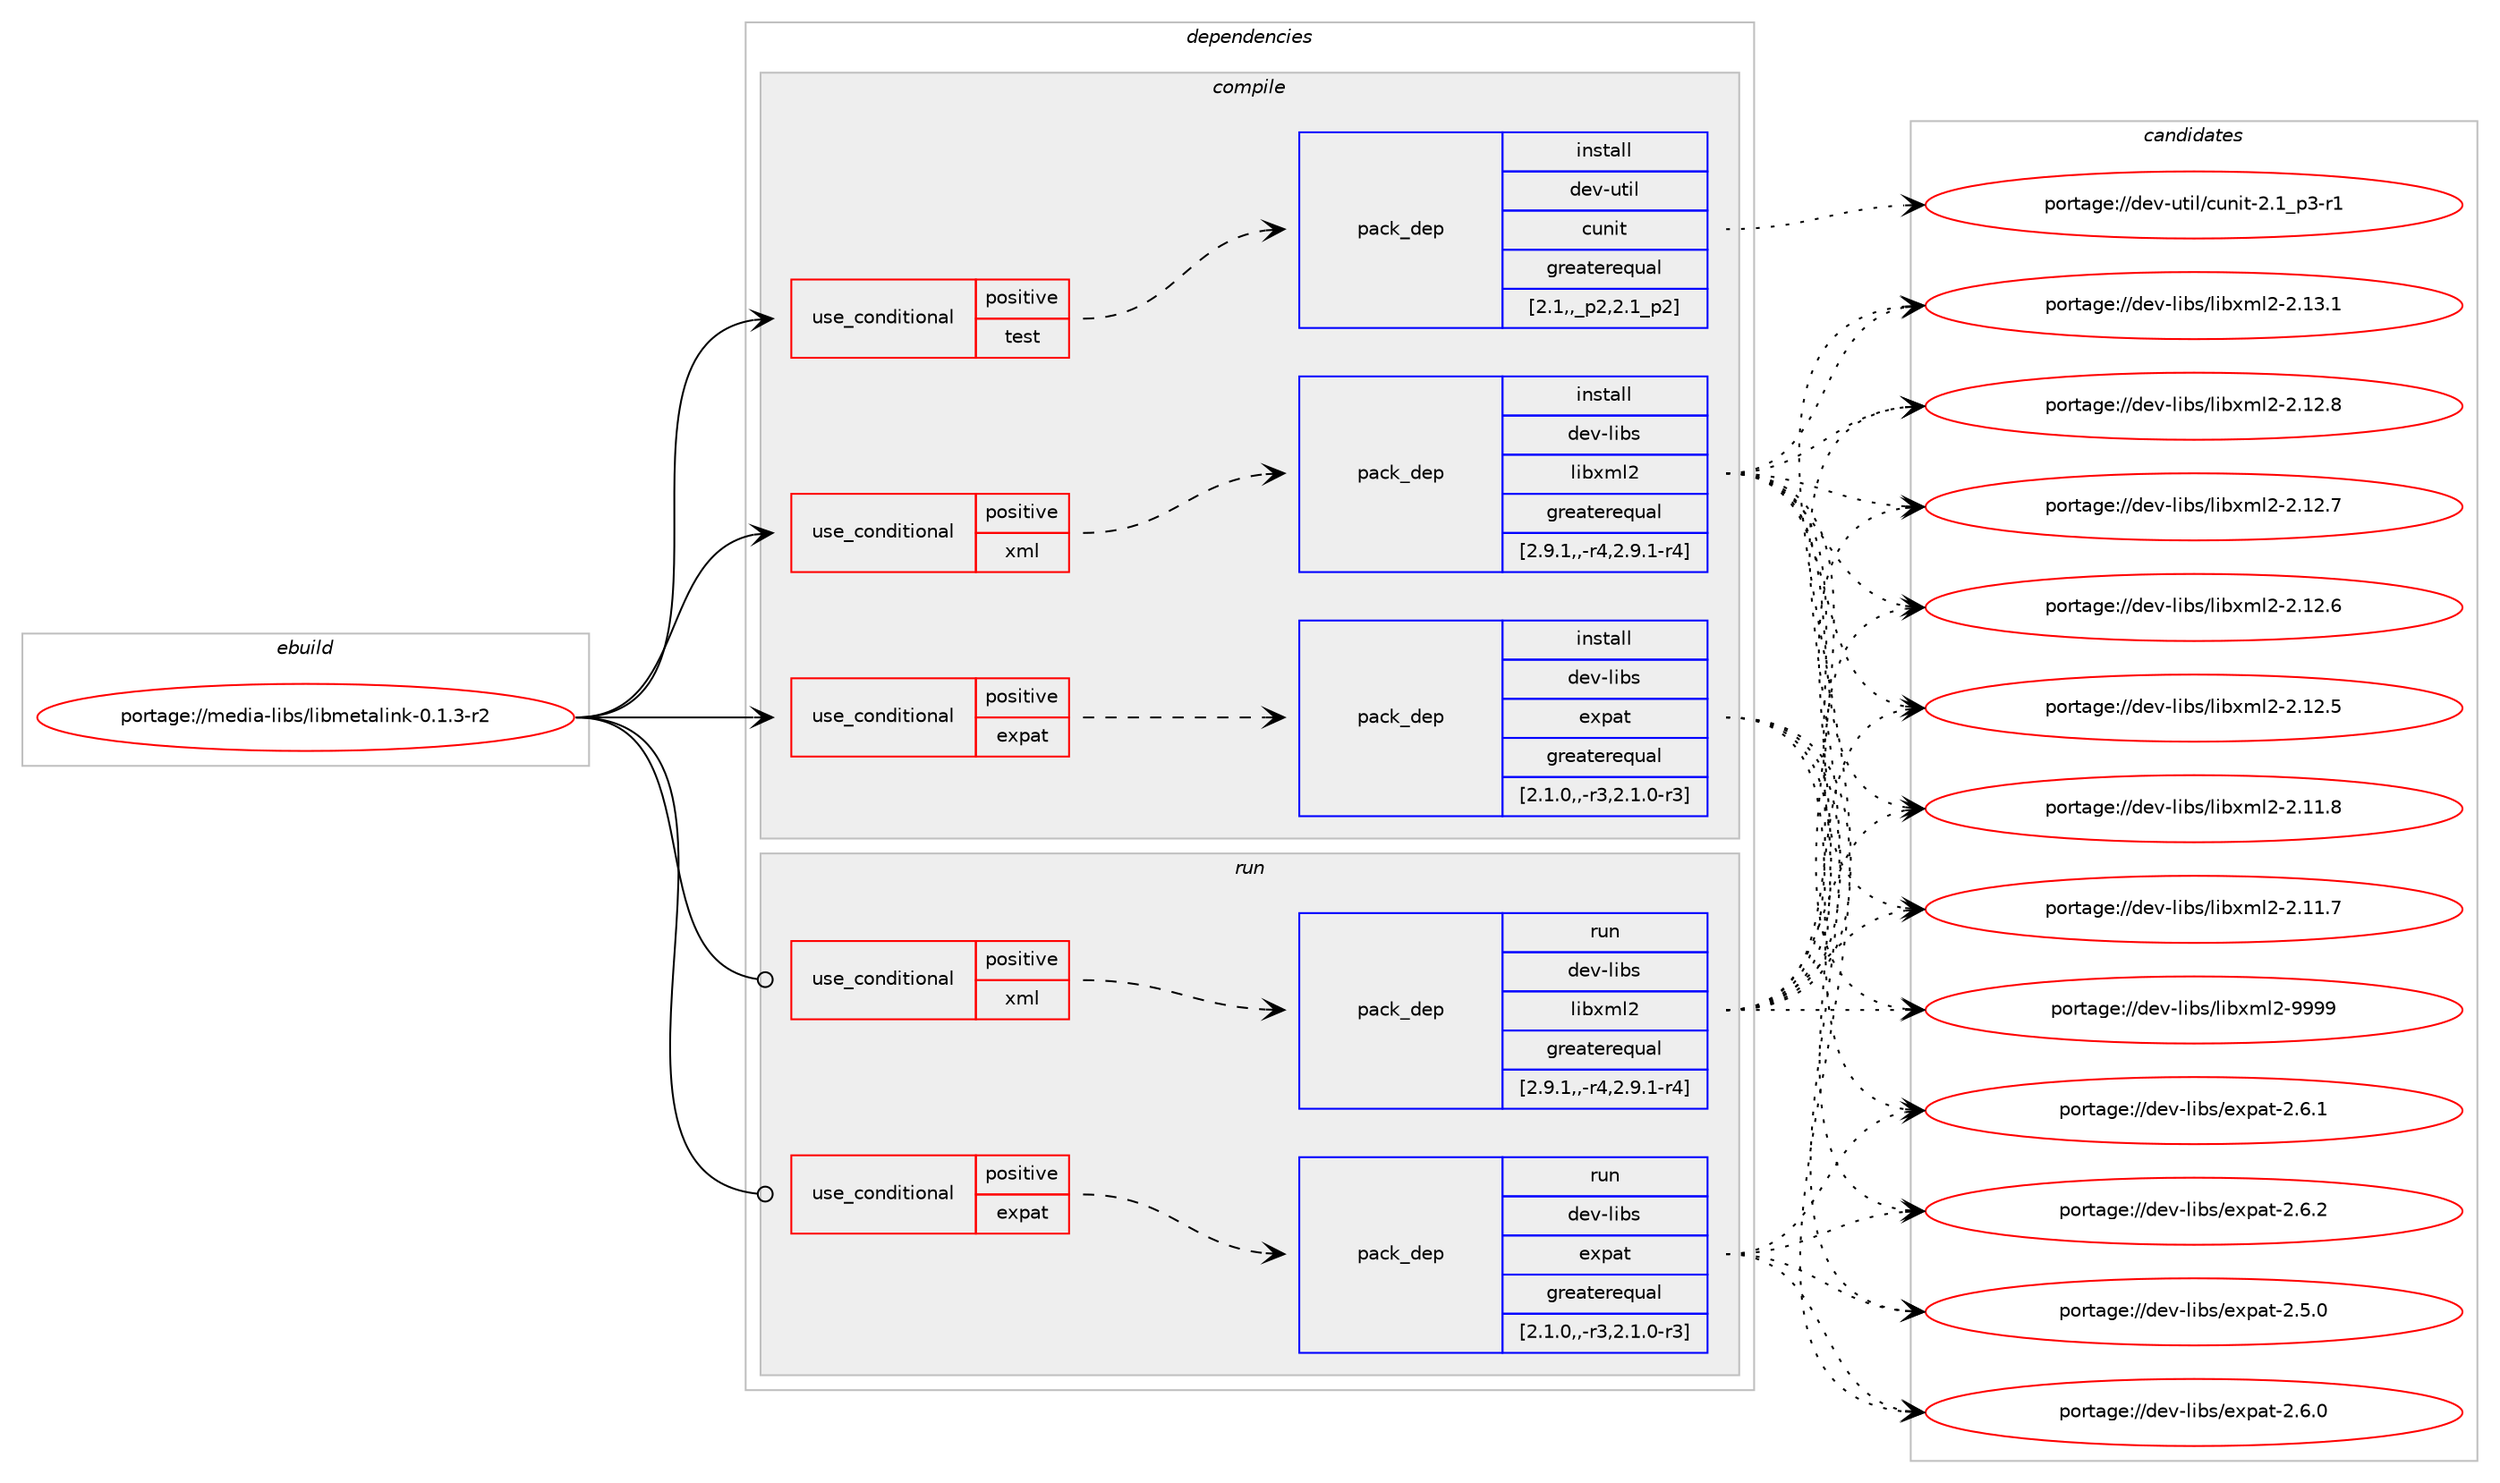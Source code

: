 digraph prolog {

# *************
# Graph options
# *************

newrank=true;
concentrate=true;
compound=true;
graph [rankdir=LR,fontname=Helvetica,fontsize=10,ranksep=1.5];#, ranksep=2.5, nodesep=0.2];
edge  [arrowhead=vee];
node  [fontname=Helvetica,fontsize=10];

# **********
# The ebuild
# **********

subgraph cluster_leftcol {
color=gray;
label=<<i>ebuild</i>>;
id [label="portage://media-libs/libmetalink-0.1.3-r2", color=red, width=4, href="../media-libs/libmetalink-0.1.3-r2.svg"];
}

# ****************
# The dependencies
# ****************

subgraph cluster_midcol {
color=gray;
label=<<i>dependencies</i>>;
subgraph cluster_compile {
fillcolor="#eeeeee";
style=filled;
label=<<i>compile</i>>;
subgraph cond75688 {
dependency299708 [label=<<TABLE BORDER="0" CELLBORDER="1" CELLSPACING="0" CELLPADDING="4"><TR><TD ROWSPAN="3" CELLPADDING="10">use_conditional</TD></TR><TR><TD>positive</TD></TR><TR><TD>expat</TD></TR></TABLE>>, shape=none, color=red];
subgraph pack221658 {
dependency299709 [label=<<TABLE BORDER="0" CELLBORDER="1" CELLSPACING="0" CELLPADDING="4" WIDTH="220"><TR><TD ROWSPAN="6" CELLPADDING="30">pack_dep</TD></TR><TR><TD WIDTH="110">install</TD></TR><TR><TD>dev-libs</TD></TR><TR><TD>expat</TD></TR><TR><TD>greaterequal</TD></TR><TR><TD>[2.1.0,,-r3,2.1.0-r3]</TD></TR></TABLE>>, shape=none, color=blue];
}
dependency299708:e -> dependency299709:w [weight=20,style="dashed",arrowhead="vee"];
}
id:e -> dependency299708:w [weight=20,style="solid",arrowhead="vee"];
subgraph cond75689 {
dependency299710 [label=<<TABLE BORDER="0" CELLBORDER="1" CELLSPACING="0" CELLPADDING="4"><TR><TD ROWSPAN="3" CELLPADDING="10">use_conditional</TD></TR><TR><TD>positive</TD></TR><TR><TD>test</TD></TR></TABLE>>, shape=none, color=red];
subgraph pack221659 {
dependency299711 [label=<<TABLE BORDER="0" CELLBORDER="1" CELLSPACING="0" CELLPADDING="4" WIDTH="220"><TR><TD ROWSPAN="6" CELLPADDING="30">pack_dep</TD></TR><TR><TD WIDTH="110">install</TD></TR><TR><TD>dev-util</TD></TR><TR><TD>cunit</TD></TR><TR><TD>greaterequal</TD></TR><TR><TD>[2.1,,_p2,2.1_p2]</TD></TR></TABLE>>, shape=none, color=blue];
}
dependency299710:e -> dependency299711:w [weight=20,style="dashed",arrowhead="vee"];
}
id:e -> dependency299710:w [weight=20,style="solid",arrowhead="vee"];
subgraph cond75690 {
dependency299712 [label=<<TABLE BORDER="0" CELLBORDER="1" CELLSPACING="0" CELLPADDING="4"><TR><TD ROWSPAN="3" CELLPADDING="10">use_conditional</TD></TR><TR><TD>positive</TD></TR><TR><TD>xml</TD></TR></TABLE>>, shape=none, color=red];
subgraph pack221660 {
dependency299713 [label=<<TABLE BORDER="0" CELLBORDER="1" CELLSPACING="0" CELLPADDING="4" WIDTH="220"><TR><TD ROWSPAN="6" CELLPADDING="30">pack_dep</TD></TR><TR><TD WIDTH="110">install</TD></TR><TR><TD>dev-libs</TD></TR><TR><TD>libxml2</TD></TR><TR><TD>greaterequal</TD></TR><TR><TD>[2.9.1,,-r4,2.9.1-r4]</TD></TR></TABLE>>, shape=none, color=blue];
}
dependency299712:e -> dependency299713:w [weight=20,style="dashed",arrowhead="vee"];
}
id:e -> dependency299712:w [weight=20,style="solid",arrowhead="vee"];
}
subgraph cluster_compileandrun {
fillcolor="#eeeeee";
style=filled;
label=<<i>compile and run</i>>;
}
subgraph cluster_run {
fillcolor="#eeeeee";
style=filled;
label=<<i>run</i>>;
subgraph cond75691 {
dependency299714 [label=<<TABLE BORDER="0" CELLBORDER="1" CELLSPACING="0" CELLPADDING="4"><TR><TD ROWSPAN="3" CELLPADDING="10">use_conditional</TD></TR><TR><TD>positive</TD></TR><TR><TD>expat</TD></TR></TABLE>>, shape=none, color=red];
subgraph pack221661 {
dependency299715 [label=<<TABLE BORDER="0" CELLBORDER="1" CELLSPACING="0" CELLPADDING="4" WIDTH="220"><TR><TD ROWSPAN="6" CELLPADDING="30">pack_dep</TD></TR><TR><TD WIDTH="110">run</TD></TR><TR><TD>dev-libs</TD></TR><TR><TD>expat</TD></TR><TR><TD>greaterequal</TD></TR><TR><TD>[2.1.0,,-r3,2.1.0-r3]</TD></TR></TABLE>>, shape=none, color=blue];
}
dependency299714:e -> dependency299715:w [weight=20,style="dashed",arrowhead="vee"];
}
id:e -> dependency299714:w [weight=20,style="solid",arrowhead="odot"];
subgraph cond75692 {
dependency299716 [label=<<TABLE BORDER="0" CELLBORDER="1" CELLSPACING="0" CELLPADDING="4"><TR><TD ROWSPAN="3" CELLPADDING="10">use_conditional</TD></TR><TR><TD>positive</TD></TR><TR><TD>xml</TD></TR></TABLE>>, shape=none, color=red];
subgraph pack221662 {
dependency299717 [label=<<TABLE BORDER="0" CELLBORDER="1" CELLSPACING="0" CELLPADDING="4" WIDTH="220"><TR><TD ROWSPAN="6" CELLPADDING="30">pack_dep</TD></TR><TR><TD WIDTH="110">run</TD></TR><TR><TD>dev-libs</TD></TR><TR><TD>libxml2</TD></TR><TR><TD>greaterequal</TD></TR><TR><TD>[2.9.1,,-r4,2.9.1-r4]</TD></TR></TABLE>>, shape=none, color=blue];
}
dependency299716:e -> dependency299717:w [weight=20,style="dashed",arrowhead="vee"];
}
id:e -> dependency299716:w [weight=20,style="solid",arrowhead="odot"];
}
}

# **************
# The candidates
# **************

subgraph cluster_choices {
rank=same;
color=gray;
label=<<i>candidates</i>>;

subgraph choice221658 {
color=black;
nodesep=1;
choice10010111845108105981154710112011297116455046544650 [label="portage://dev-libs/expat-2.6.2", color=red, width=4,href="../dev-libs/expat-2.6.2.svg"];
choice10010111845108105981154710112011297116455046544649 [label="portage://dev-libs/expat-2.6.1", color=red, width=4,href="../dev-libs/expat-2.6.1.svg"];
choice10010111845108105981154710112011297116455046544648 [label="portage://dev-libs/expat-2.6.0", color=red, width=4,href="../dev-libs/expat-2.6.0.svg"];
choice10010111845108105981154710112011297116455046534648 [label="portage://dev-libs/expat-2.5.0", color=red, width=4,href="../dev-libs/expat-2.5.0.svg"];
dependency299709:e -> choice10010111845108105981154710112011297116455046544650:w [style=dotted,weight="100"];
dependency299709:e -> choice10010111845108105981154710112011297116455046544649:w [style=dotted,weight="100"];
dependency299709:e -> choice10010111845108105981154710112011297116455046544648:w [style=dotted,weight="100"];
dependency299709:e -> choice10010111845108105981154710112011297116455046534648:w [style=dotted,weight="100"];
}
subgraph choice221659 {
color=black;
nodesep=1;
choice1001011184511711610510847991171101051164550464995112514511449 [label="portage://dev-util/cunit-2.1_p3-r1", color=red, width=4,href="../dev-util/cunit-2.1_p3-r1.svg"];
dependency299711:e -> choice1001011184511711610510847991171101051164550464995112514511449:w [style=dotted,weight="100"];
}
subgraph choice221660 {
color=black;
nodesep=1;
choice10010111845108105981154710810598120109108504557575757 [label="portage://dev-libs/libxml2-9999", color=red, width=4,href="../dev-libs/libxml2-9999.svg"];
choice100101118451081059811547108105981201091085045504649514649 [label="portage://dev-libs/libxml2-2.13.1", color=red, width=4,href="../dev-libs/libxml2-2.13.1.svg"];
choice100101118451081059811547108105981201091085045504649504656 [label="portage://dev-libs/libxml2-2.12.8", color=red, width=4,href="../dev-libs/libxml2-2.12.8.svg"];
choice100101118451081059811547108105981201091085045504649504655 [label="portage://dev-libs/libxml2-2.12.7", color=red, width=4,href="../dev-libs/libxml2-2.12.7.svg"];
choice100101118451081059811547108105981201091085045504649504654 [label="portage://dev-libs/libxml2-2.12.6", color=red, width=4,href="../dev-libs/libxml2-2.12.6.svg"];
choice100101118451081059811547108105981201091085045504649504653 [label="portage://dev-libs/libxml2-2.12.5", color=red, width=4,href="../dev-libs/libxml2-2.12.5.svg"];
choice100101118451081059811547108105981201091085045504649494656 [label="portage://dev-libs/libxml2-2.11.8", color=red, width=4,href="../dev-libs/libxml2-2.11.8.svg"];
choice100101118451081059811547108105981201091085045504649494655 [label="portage://dev-libs/libxml2-2.11.7", color=red, width=4,href="../dev-libs/libxml2-2.11.7.svg"];
dependency299713:e -> choice10010111845108105981154710810598120109108504557575757:w [style=dotted,weight="100"];
dependency299713:e -> choice100101118451081059811547108105981201091085045504649514649:w [style=dotted,weight="100"];
dependency299713:e -> choice100101118451081059811547108105981201091085045504649504656:w [style=dotted,weight="100"];
dependency299713:e -> choice100101118451081059811547108105981201091085045504649504655:w [style=dotted,weight="100"];
dependency299713:e -> choice100101118451081059811547108105981201091085045504649504654:w [style=dotted,weight="100"];
dependency299713:e -> choice100101118451081059811547108105981201091085045504649504653:w [style=dotted,weight="100"];
dependency299713:e -> choice100101118451081059811547108105981201091085045504649494656:w [style=dotted,weight="100"];
dependency299713:e -> choice100101118451081059811547108105981201091085045504649494655:w [style=dotted,weight="100"];
}
subgraph choice221661 {
color=black;
nodesep=1;
choice10010111845108105981154710112011297116455046544650 [label="portage://dev-libs/expat-2.6.2", color=red, width=4,href="../dev-libs/expat-2.6.2.svg"];
choice10010111845108105981154710112011297116455046544649 [label="portage://dev-libs/expat-2.6.1", color=red, width=4,href="../dev-libs/expat-2.6.1.svg"];
choice10010111845108105981154710112011297116455046544648 [label="portage://dev-libs/expat-2.6.0", color=red, width=4,href="../dev-libs/expat-2.6.0.svg"];
choice10010111845108105981154710112011297116455046534648 [label="portage://dev-libs/expat-2.5.0", color=red, width=4,href="../dev-libs/expat-2.5.0.svg"];
dependency299715:e -> choice10010111845108105981154710112011297116455046544650:w [style=dotted,weight="100"];
dependency299715:e -> choice10010111845108105981154710112011297116455046544649:w [style=dotted,weight="100"];
dependency299715:e -> choice10010111845108105981154710112011297116455046544648:w [style=dotted,weight="100"];
dependency299715:e -> choice10010111845108105981154710112011297116455046534648:w [style=dotted,weight="100"];
}
subgraph choice221662 {
color=black;
nodesep=1;
choice10010111845108105981154710810598120109108504557575757 [label="portage://dev-libs/libxml2-9999", color=red, width=4,href="../dev-libs/libxml2-9999.svg"];
choice100101118451081059811547108105981201091085045504649514649 [label="portage://dev-libs/libxml2-2.13.1", color=red, width=4,href="../dev-libs/libxml2-2.13.1.svg"];
choice100101118451081059811547108105981201091085045504649504656 [label="portage://dev-libs/libxml2-2.12.8", color=red, width=4,href="../dev-libs/libxml2-2.12.8.svg"];
choice100101118451081059811547108105981201091085045504649504655 [label="portage://dev-libs/libxml2-2.12.7", color=red, width=4,href="../dev-libs/libxml2-2.12.7.svg"];
choice100101118451081059811547108105981201091085045504649504654 [label="portage://dev-libs/libxml2-2.12.6", color=red, width=4,href="../dev-libs/libxml2-2.12.6.svg"];
choice100101118451081059811547108105981201091085045504649504653 [label="portage://dev-libs/libxml2-2.12.5", color=red, width=4,href="../dev-libs/libxml2-2.12.5.svg"];
choice100101118451081059811547108105981201091085045504649494656 [label="portage://dev-libs/libxml2-2.11.8", color=red, width=4,href="../dev-libs/libxml2-2.11.8.svg"];
choice100101118451081059811547108105981201091085045504649494655 [label="portage://dev-libs/libxml2-2.11.7", color=red, width=4,href="../dev-libs/libxml2-2.11.7.svg"];
dependency299717:e -> choice10010111845108105981154710810598120109108504557575757:w [style=dotted,weight="100"];
dependency299717:e -> choice100101118451081059811547108105981201091085045504649514649:w [style=dotted,weight="100"];
dependency299717:e -> choice100101118451081059811547108105981201091085045504649504656:w [style=dotted,weight="100"];
dependency299717:e -> choice100101118451081059811547108105981201091085045504649504655:w [style=dotted,weight="100"];
dependency299717:e -> choice100101118451081059811547108105981201091085045504649504654:w [style=dotted,weight="100"];
dependency299717:e -> choice100101118451081059811547108105981201091085045504649504653:w [style=dotted,weight="100"];
dependency299717:e -> choice100101118451081059811547108105981201091085045504649494656:w [style=dotted,weight="100"];
dependency299717:e -> choice100101118451081059811547108105981201091085045504649494655:w [style=dotted,weight="100"];
}
}

}
